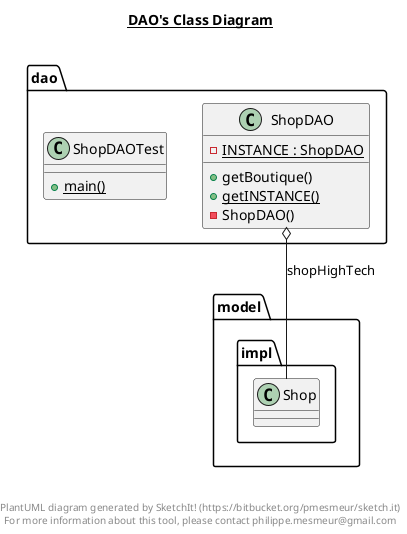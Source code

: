 @startuml

title __DAO's Class Diagram__\n

  namespace dao {
    class dao.ShopDAO {
        {static} - INSTANCE : ShopDAO
        + getBoutique()
        {static} + getINSTANCE()
        - ShopDAO()
    }
  }
  

  namespace dao {
    class dao.ShopDAOTest {
        {static} + main()
    }
  }
  

  dao.ShopDAO o-- model.impl.Shop : shopHighTech


right footer


PlantUML diagram generated by SketchIt! (https://bitbucket.org/pmesmeur/sketch.it)
For more information about this tool, please contact philippe.mesmeur@gmail.com
endfooter

@enduml
